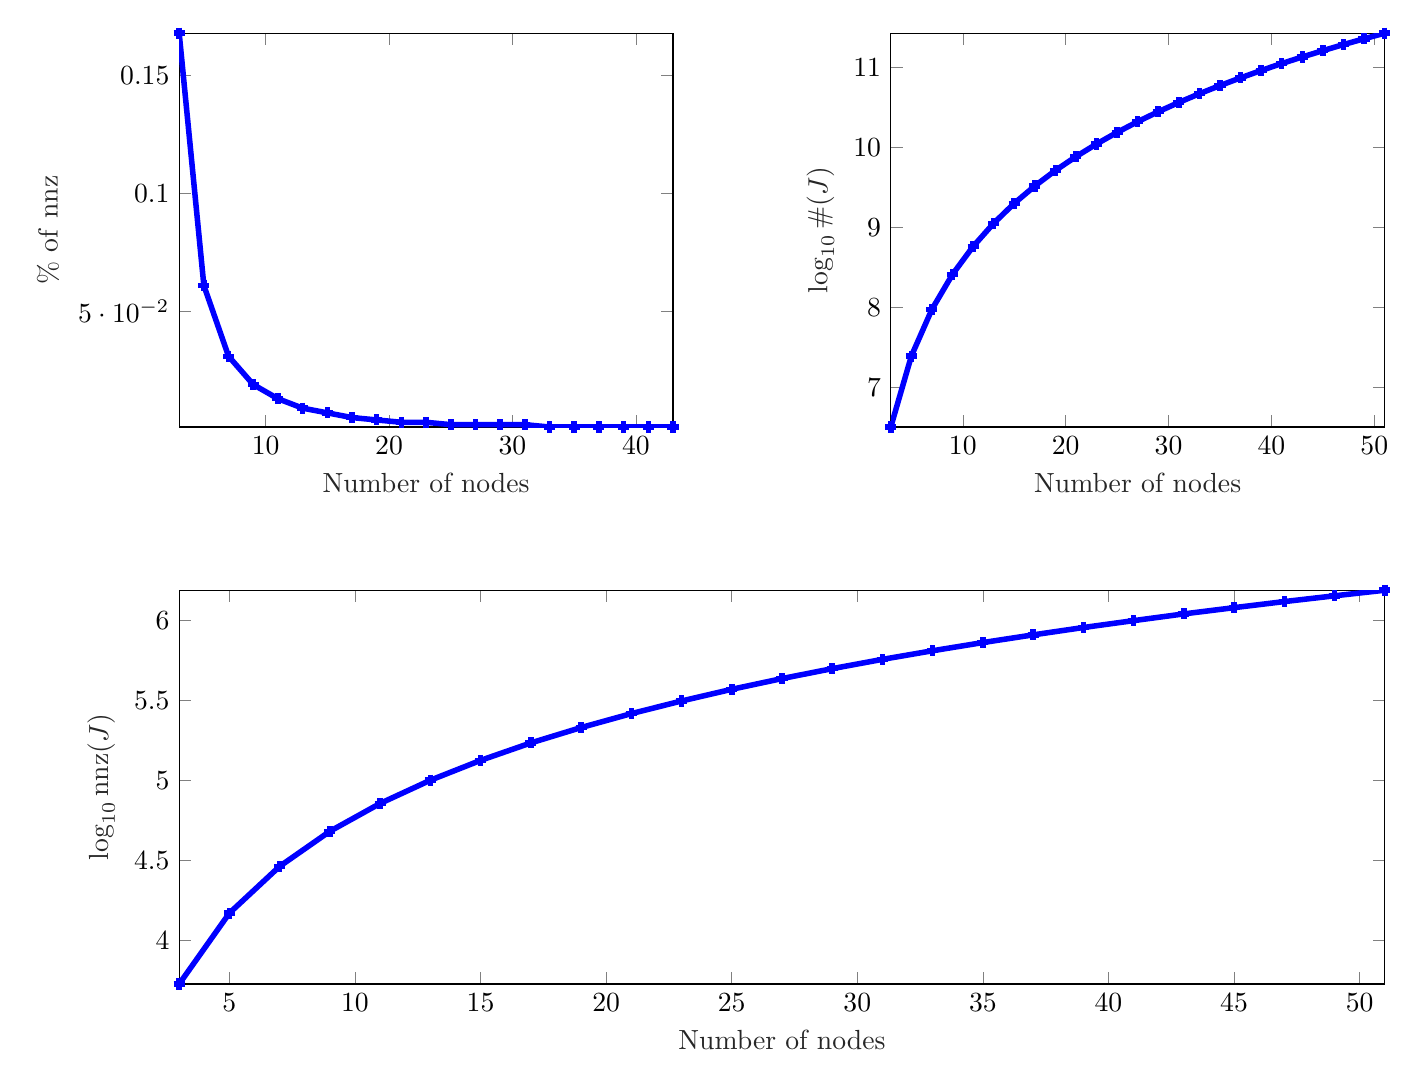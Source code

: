 % This file was created by matlab2tikz.
%
%The latest updates can be retrieved from
%  http://www.mathworks.com/matlabcentral/fileexchange/22022-matlab2tikz-matlab2tikz
%where you can also make suggestions and rate matlab2tikz.
%
\begin{tikzpicture}

\begin{axis}[%
width=2.469in,
height=1.969in,
at={(1.011in,3.427in)},
scale only axis,
xmin=3,
xmax=43,
xlabel style={font=\color{white!15!black}},
xlabel={Number of nodes},
ymin=0.001,
ymax=0.168,
ylabel style={font=\color{white!15!black}},
ylabel={\% of \textrm{nnz}},
axis background/.style={fill=white}
]
\addplot [color=blue, line width=2.0pt, mark=+, mark options={solid, blue}, forget plot]
  table[row sep=crcr]{%
3	0.168\\
5	0.061\\
7	0.031\\
9	0.019\\
11	0.013\\
13	0.009\\
15	0.007\\
17	0.005\\
19	0.004\\
21	0.003\\
23	0.003\\
25	0.002\\
27	0.002\\
29	0.002\\
31	0.002\\
33	0.001\\
35	0.001\\
37	0.001\\
39	0.001\\
41	0.001\\
43	0.001\\
};
\end{axis}

\begin{axis}[%
width=2.469in,
height=1.969in,
at={(4.569in,3.427in)},
scale only axis,
xmin=3,
xmax=51,
xlabel style={font=\color{white!15!black}},
xlabel={Number of nodes},
ymin=6.504,
ymax=11.424,
ylabel style={font=\color{white!15!black}},
ylabel={$\log_{10} \#(J)$},
axis background/.style={fill=white}
]
\addplot [color=blue, line width=2.0pt, mark=+, mark options={solid, blue}, forget plot]
  table[row sep=crcr]{%
3	6.504\\
5	7.39\\
7	7.974\\
9	8.411\\
11	8.759\\
13	9.049\\
15	9.298\\
17	9.515\\
19	9.709\\
21	9.882\\
23	10.04\\
25	10.185\\
27	10.319\\
29	10.443\\
31	10.559\\
33	10.668\\
35	10.77\\
37	10.866\\
39	10.958\\
41	11.045\\
43	11.127\\
45	11.206\\
47	11.282\\
49	11.354\\
51	11.424\\
};
\end{axis}

\begin{axis}[%
width=6.028in,
height=1.969in,
at={(1.011in,0.642in)},
scale only axis,
xmin=3,
xmax=51,
xlabel style={font=\color{white!15!black}},
xlabel={Number of nodes},
ymin=3.729,
ymax=6.189,
ylabel style={font=\color{white!15!black}},
ylabel={$\log_{10} \mathrm{nnz}(J)$},
axis background/.style={fill=white}
]
\addplot [color=blue, line width=2.0pt, mark=+, mark options={solid, blue}, forget plot]
  table[row sep=crcr]{%
3	3.729\\
5	4.172\\
7	4.464\\
9	4.683\\
11	4.857\\
13	5.002\\
15	5.126\\
17	5.235\\
19	5.331\\
21	5.418\\
23	5.497\\
25	5.57\\
27	5.637\\
29	5.699\\
31	5.757\\
33	5.811\\
35	5.862\\
37	5.91\\
39	5.956\\
41	5.999\\
43	6.041\\
45	6.08\\
47	6.118\\
49	6.154\\
51	6.189\\
};
\end{axis}
\end{tikzpicture}%